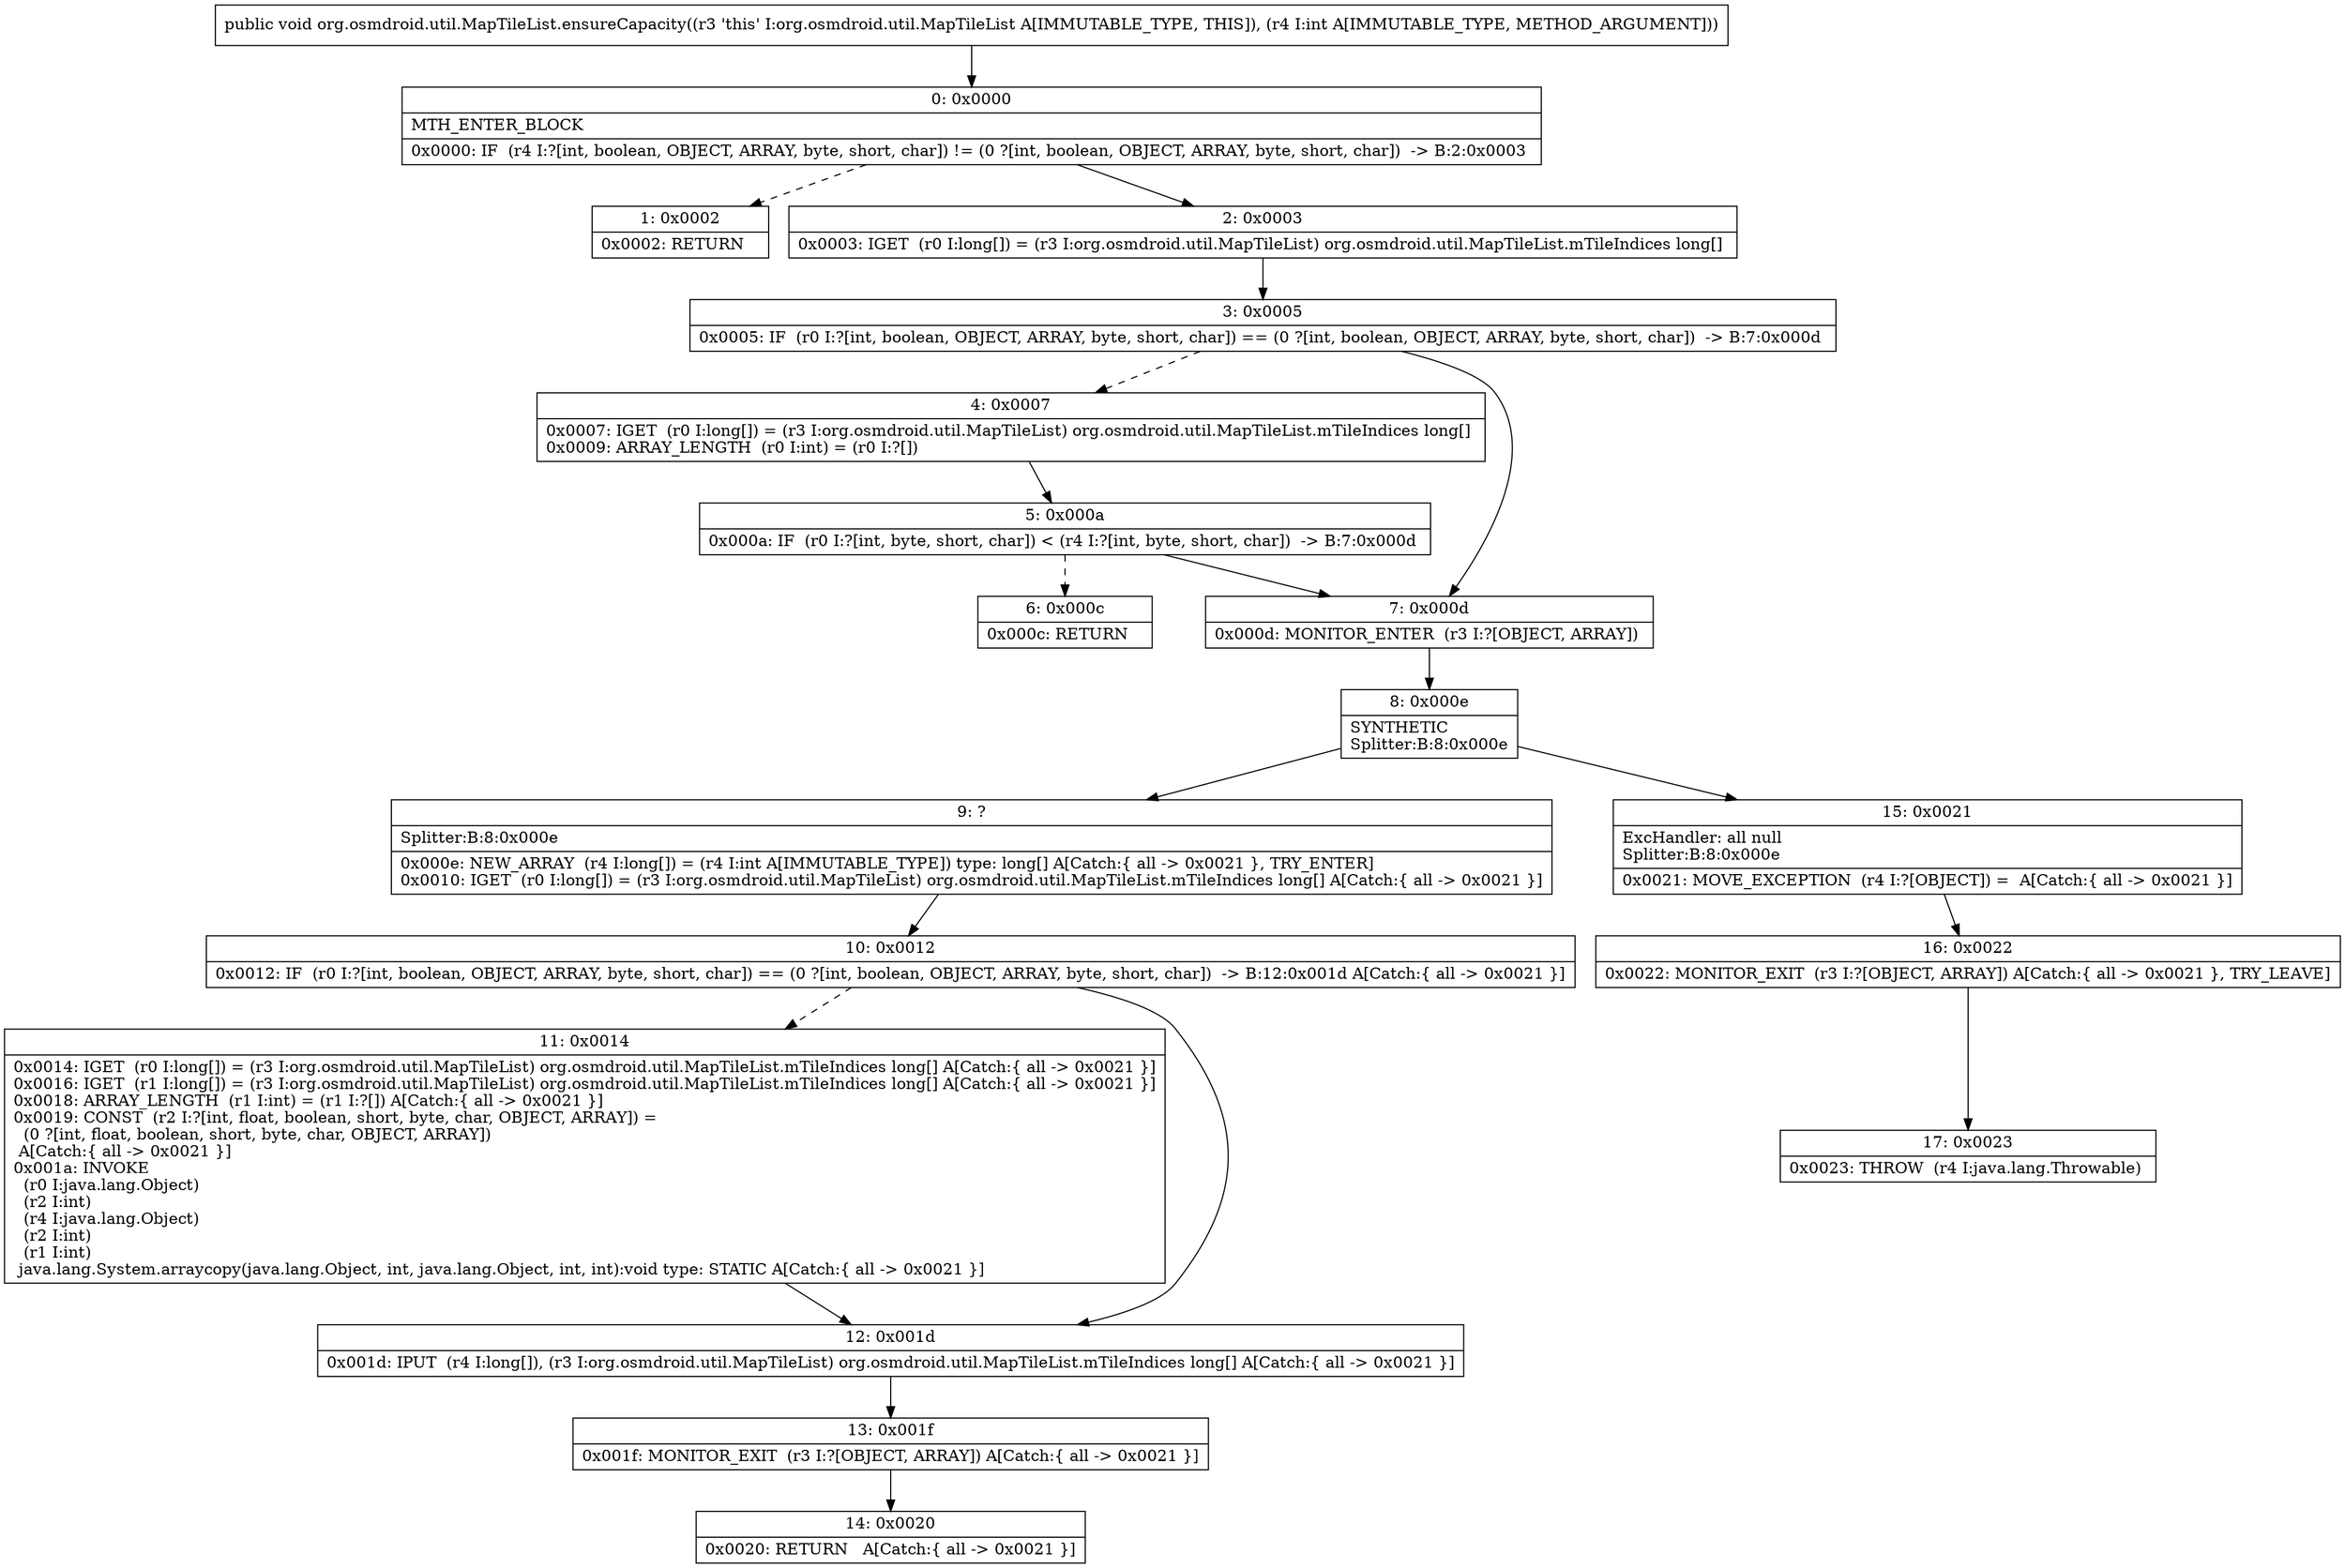 digraph "CFG fororg.osmdroid.util.MapTileList.ensureCapacity(I)V" {
Node_0 [shape=record,label="{0\:\ 0x0000|MTH_ENTER_BLOCK\l|0x0000: IF  (r4 I:?[int, boolean, OBJECT, ARRAY, byte, short, char]) != (0 ?[int, boolean, OBJECT, ARRAY, byte, short, char])  \-\> B:2:0x0003 \l}"];
Node_1 [shape=record,label="{1\:\ 0x0002|0x0002: RETURN   \l}"];
Node_2 [shape=record,label="{2\:\ 0x0003|0x0003: IGET  (r0 I:long[]) = (r3 I:org.osmdroid.util.MapTileList) org.osmdroid.util.MapTileList.mTileIndices long[] \l}"];
Node_3 [shape=record,label="{3\:\ 0x0005|0x0005: IF  (r0 I:?[int, boolean, OBJECT, ARRAY, byte, short, char]) == (0 ?[int, boolean, OBJECT, ARRAY, byte, short, char])  \-\> B:7:0x000d \l}"];
Node_4 [shape=record,label="{4\:\ 0x0007|0x0007: IGET  (r0 I:long[]) = (r3 I:org.osmdroid.util.MapTileList) org.osmdroid.util.MapTileList.mTileIndices long[] \l0x0009: ARRAY_LENGTH  (r0 I:int) = (r0 I:?[]) \l}"];
Node_5 [shape=record,label="{5\:\ 0x000a|0x000a: IF  (r0 I:?[int, byte, short, char]) \< (r4 I:?[int, byte, short, char])  \-\> B:7:0x000d \l}"];
Node_6 [shape=record,label="{6\:\ 0x000c|0x000c: RETURN   \l}"];
Node_7 [shape=record,label="{7\:\ 0x000d|0x000d: MONITOR_ENTER  (r3 I:?[OBJECT, ARRAY]) \l}"];
Node_8 [shape=record,label="{8\:\ 0x000e|SYNTHETIC\lSplitter:B:8:0x000e\l}"];
Node_9 [shape=record,label="{9\:\ ?|Splitter:B:8:0x000e\l|0x000e: NEW_ARRAY  (r4 I:long[]) = (r4 I:int A[IMMUTABLE_TYPE]) type: long[] A[Catch:\{ all \-\> 0x0021 \}, TRY_ENTER]\l0x0010: IGET  (r0 I:long[]) = (r3 I:org.osmdroid.util.MapTileList) org.osmdroid.util.MapTileList.mTileIndices long[] A[Catch:\{ all \-\> 0x0021 \}]\l}"];
Node_10 [shape=record,label="{10\:\ 0x0012|0x0012: IF  (r0 I:?[int, boolean, OBJECT, ARRAY, byte, short, char]) == (0 ?[int, boolean, OBJECT, ARRAY, byte, short, char])  \-\> B:12:0x001d A[Catch:\{ all \-\> 0x0021 \}]\l}"];
Node_11 [shape=record,label="{11\:\ 0x0014|0x0014: IGET  (r0 I:long[]) = (r3 I:org.osmdroid.util.MapTileList) org.osmdroid.util.MapTileList.mTileIndices long[] A[Catch:\{ all \-\> 0x0021 \}]\l0x0016: IGET  (r1 I:long[]) = (r3 I:org.osmdroid.util.MapTileList) org.osmdroid.util.MapTileList.mTileIndices long[] A[Catch:\{ all \-\> 0x0021 \}]\l0x0018: ARRAY_LENGTH  (r1 I:int) = (r1 I:?[]) A[Catch:\{ all \-\> 0x0021 \}]\l0x0019: CONST  (r2 I:?[int, float, boolean, short, byte, char, OBJECT, ARRAY]) = \l  (0 ?[int, float, boolean, short, byte, char, OBJECT, ARRAY])\l A[Catch:\{ all \-\> 0x0021 \}]\l0x001a: INVOKE  \l  (r0 I:java.lang.Object)\l  (r2 I:int)\l  (r4 I:java.lang.Object)\l  (r2 I:int)\l  (r1 I:int)\l java.lang.System.arraycopy(java.lang.Object, int, java.lang.Object, int, int):void type: STATIC A[Catch:\{ all \-\> 0x0021 \}]\l}"];
Node_12 [shape=record,label="{12\:\ 0x001d|0x001d: IPUT  (r4 I:long[]), (r3 I:org.osmdroid.util.MapTileList) org.osmdroid.util.MapTileList.mTileIndices long[] A[Catch:\{ all \-\> 0x0021 \}]\l}"];
Node_13 [shape=record,label="{13\:\ 0x001f|0x001f: MONITOR_EXIT  (r3 I:?[OBJECT, ARRAY]) A[Catch:\{ all \-\> 0x0021 \}]\l}"];
Node_14 [shape=record,label="{14\:\ 0x0020|0x0020: RETURN   A[Catch:\{ all \-\> 0x0021 \}]\l}"];
Node_15 [shape=record,label="{15\:\ 0x0021|ExcHandler: all null\lSplitter:B:8:0x000e\l|0x0021: MOVE_EXCEPTION  (r4 I:?[OBJECT]) =  A[Catch:\{ all \-\> 0x0021 \}]\l}"];
Node_16 [shape=record,label="{16\:\ 0x0022|0x0022: MONITOR_EXIT  (r3 I:?[OBJECT, ARRAY]) A[Catch:\{ all \-\> 0x0021 \}, TRY_LEAVE]\l}"];
Node_17 [shape=record,label="{17\:\ 0x0023|0x0023: THROW  (r4 I:java.lang.Throwable) \l}"];
MethodNode[shape=record,label="{public void org.osmdroid.util.MapTileList.ensureCapacity((r3 'this' I:org.osmdroid.util.MapTileList A[IMMUTABLE_TYPE, THIS]), (r4 I:int A[IMMUTABLE_TYPE, METHOD_ARGUMENT])) }"];
MethodNode -> Node_0;
Node_0 -> Node_1[style=dashed];
Node_0 -> Node_2;
Node_2 -> Node_3;
Node_3 -> Node_4[style=dashed];
Node_3 -> Node_7;
Node_4 -> Node_5;
Node_5 -> Node_6[style=dashed];
Node_5 -> Node_7;
Node_7 -> Node_8;
Node_8 -> Node_9;
Node_8 -> Node_15;
Node_9 -> Node_10;
Node_10 -> Node_11[style=dashed];
Node_10 -> Node_12;
Node_11 -> Node_12;
Node_12 -> Node_13;
Node_13 -> Node_14;
Node_15 -> Node_16;
Node_16 -> Node_17;
}

